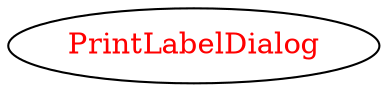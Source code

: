 digraph dependencyGraph {
 concentrate=true;
 ranksep="2.0";
 rankdir="LR"; 
 splines="ortho";
"PrintLabelDialog" [fontcolor="red"];
}